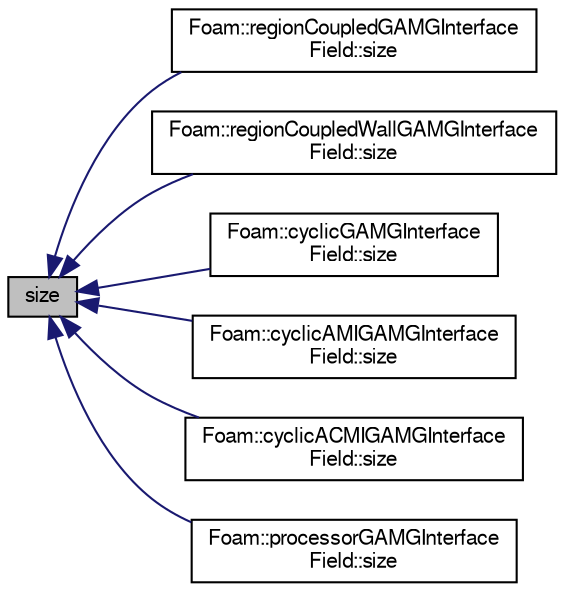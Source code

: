 digraph "size"
{
  bgcolor="transparent";
  edge [fontname="FreeSans",fontsize="10",labelfontname="FreeSans",labelfontsize="10"];
  node [fontname="FreeSans",fontsize="10",shape=record];
  rankdir="LR";
  Node117 [label="size",height=0.2,width=0.4,color="black", fillcolor="grey75", style="filled", fontcolor="black"];
  Node117 -> Node118 [dir="back",color="midnightblue",fontsize="10",style="solid",fontname="FreeSans"];
  Node118 [label="Foam::regionCoupledGAMGInterface\lField::size",height=0.2,width=0.4,color="black",URL="$a25150.html#a9facbf0a118d395c89884e45a5ca4e4b",tooltip="Return size. "];
  Node117 -> Node119 [dir="back",color="midnightblue",fontsize="10",style="solid",fontname="FreeSans"];
  Node119 [label="Foam::regionCoupledWallGAMGInterface\lField::size",height=0.2,width=0.4,color="black",URL="$a25154.html#a9facbf0a118d395c89884e45a5ca4e4b",tooltip="Return size. "];
  Node117 -> Node120 [dir="back",color="midnightblue",fontsize="10",style="solid",fontname="FreeSans"];
  Node120 [label="Foam::cyclicGAMGInterface\lField::size",height=0.2,width=0.4,color="black",URL="$a27006.html#a9facbf0a118d395c89884e45a5ca4e4b",tooltip="Return size. "];
  Node117 -> Node121 [dir="back",color="midnightblue",fontsize="10",style="solid",fontname="FreeSans"];
  Node121 [label="Foam::cyclicAMIGAMGInterface\lField::size",height=0.2,width=0.4,color="black",URL="$a24898.html#a9facbf0a118d395c89884e45a5ca4e4b",tooltip="Return size. "];
  Node117 -> Node122 [dir="back",color="midnightblue",fontsize="10",style="solid",fontname="FreeSans"];
  Node122 [label="Foam::cyclicACMIGAMGInterface\lField::size",height=0.2,width=0.4,color="black",URL="$a24894.html#a9facbf0a118d395c89884e45a5ca4e4b",tooltip="Return size. "];
  Node117 -> Node123 [dir="back",color="midnightblue",fontsize="10",style="solid",fontname="FreeSans"];
  Node123 [label="Foam::processorGAMGInterface\lField::size",height=0.2,width=0.4,color="black",URL="$a27018.html#a9facbf0a118d395c89884e45a5ca4e4b",tooltip="Return size. "];
}
